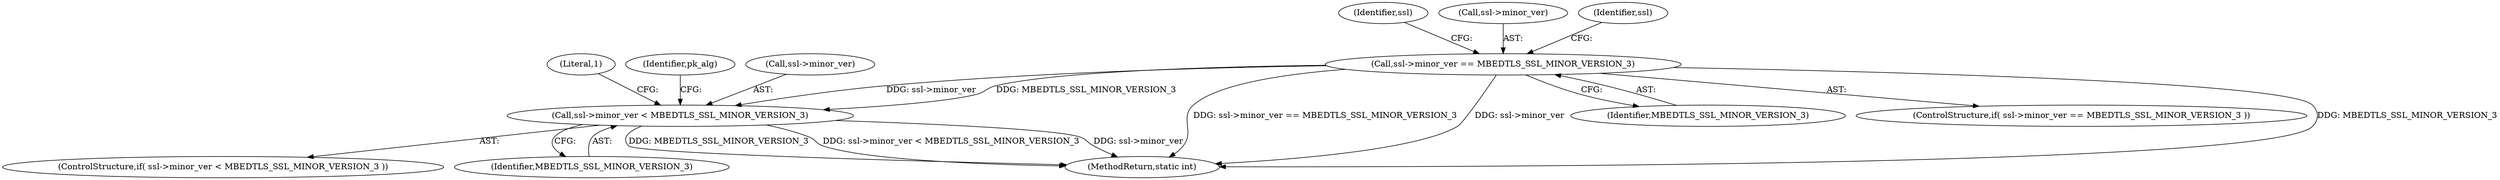 digraph "0_mbedtls_027f84c69f4ef30c0693832a6c396ef19e563ca1@pointer" {
"1000491" [label="(Call,ssl->minor_ver == MBEDTLS_SSL_MINOR_VERSION_3)"];
"1000536" [label="(Call,ssl->minor_ver < MBEDTLS_SSL_MINOR_VERSION_3)"];
"1000536" [label="(Call,ssl->minor_ver < MBEDTLS_SSL_MINOR_VERSION_3)"];
"1000500" [label="(Identifier,ssl)"];
"1000560" [label="(Literal,1)"];
"1000492" [label="(Call,ssl->minor_ver)"];
"1000538" [label="(Identifier,ssl)"];
"1000760" [label="(MethodReturn,static int)"];
"1000543" [label="(Identifier,pk_alg)"];
"1000495" [label="(Identifier,MBEDTLS_SSL_MINOR_VERSION_3)"];
"1000491" [label="(Call,ssl->minor_ver == MBEDTLS_SSL_MINOR_VERSION_3)"];
"1000535" [label="(ControlStructure,if( ssl->minor_ver < MBEDTLS_SSL_MINOR_VERSION_3 ))"];
"1000537" [label="(Call,ssl->minor_ver)"];
"1000490" [label="(ControlStructure,if( ssl->minor_ver == MBEDTLS_SSL_MINOR_VERSION_3 ))"];
"1000540" [label="(Identifier,MBEDTLS_SSL_MINOR_VERSION_3)"];
"1000491" -> "1000490"  [label="AST: "];
"1000491" -> "1000495"  [label="CFG: "];
"1000492" -> "1000491"  [label="AST: "];
"1000495" -> "1000491"  [label="AST: "];
"1000500" -> "1000491"  [label="CFG: "];
"1000538" -> "1000491"  [label="CFG: "];
"1000491" -> "1000760"  [label="DDG: MBEDTLS_SSL_MINOR_VERSION_3"];
"1000491" -> "1000760"  [label="DDG: ssl->minor_ver == MBEDTLS_SSL_MINOR_VERSION_3"];
"1000491" -> "1000760"  [label="DDG: ssl->minor_ver"];
"1000491" -> "1000536"  [label="DDG: ssl->minor_ver"];
"1000491" -> "1000536"  [label="DDG: MBEDTLS_SSL_MINOR_VERSION_3"];
"1000536" -> "1000535"  [label="AST: "];
"1000536" -> "1000540"  [label="CFG: "];
"1000537" -> "1000536"  [label="AST: "];
"1000540" -> "1000536"  [label="AST: "];
"1000543" -> "1000536"  [label="CFG: "];
"1000560" -> "1000536"  [label="CFG: "];
"1000536" -> "1000760"  [label="DDG: MBEDTLS_SSL_MINOR_VERSION_3"];
"1000536" -> "1000760"  [label="DDG: ssl->minor_ver < MBEDTLS_SSL_MINOR_VERSION_3"];
"1000536" -> "1000760"  [label="DDG: ssl->minor_ver"];
}
